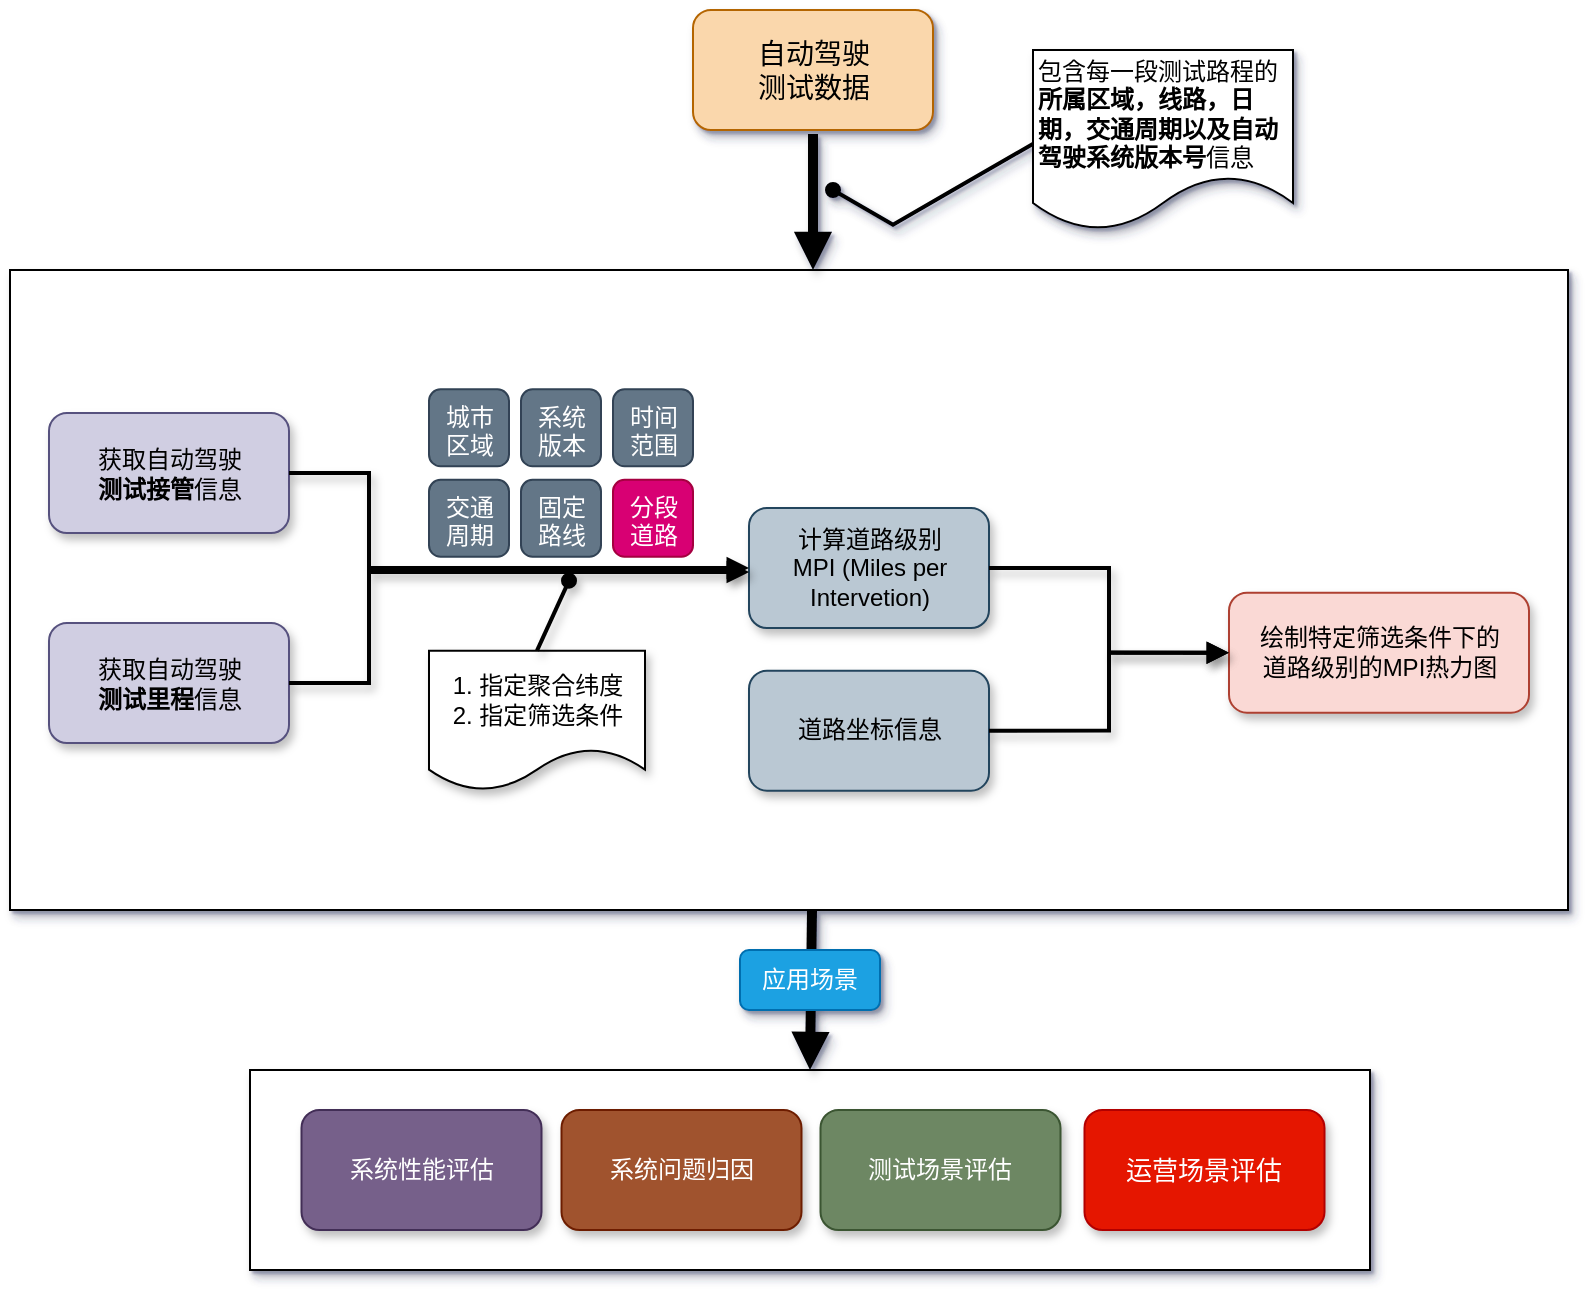 <mxfile version="20.1.3" type="github">
  <diagram id="EjsnJG6Ybaxj8_itxwH3" name="第 1 页">
    <mxGraphModel dx="1954" dy="683" grid="1" gridSize="10" guides="1" tooltips="1" connect="1" arrows="1" fold="0" page="1" pageScale="1" pageWidth="827" pageHeight="1169" background="none" math="1" shadow="1">
      <root>
        <mxCell id="0" />
        <mxCell id="1" parent="0" />
        <mxCell id="ssGUfMZIO7WxVPuY8eG7-69" value="" style="rounded=0;whiteSpace=wrap;html=1;shadow=1;fontSize=12;fontFamily=Helvetica;" vertex="1" parent="1">
          <mxGeometry x="110" y="720" width="560" height="100" as="geometry" />
        </mxCell>
        <mxCell id="ssGUfMZIO7WxVPuY8eG7-1" value="" style="rounded=0;whiteSpace=wrap;html=1;shadow=1;fontSize=12;fontFamily=Helvetica;" vertex="1" parent="1">
          <mxGeometry x="-10" y="320" width="779" height="320" as="geometry" />
        </mxCell>
        <mxCell id="ssGUfMZIO7WxVPuY8eG7-2" value="&lt;div style=&quot;font-size: 14px;&quot;&gt;自动驾驶&lt;/div&gt;&lt;div style=&quot;font-size: 14px;&quot;&gt;测试数据&lt;/div&gt;" style="rounded=1;whiteSpace=wrap;html=1;perimeterSpacing=2;fontSize=14;shadow=1;fillColor=#fad7ac;strokeColor=#b46504;fontFamily=Helvetica;" vertex="1" parent="1">
          <mxGeometry x="331.5" y="190" width="120" height="60" as="geometry" />
        </mxCell>
        <mxCell id="ssGUfMZIO7WxVPuY8eG7-3" value="" style="endArrow=block;html=1;rounded=0;fontSize=12;endFill=1;strokeWidth=5;exitX=0.5;exitY=1;exitDx=0;exitDy=0;shadow=1;fontFamily=Helvetica;" edge="1" parent="1" source="ssGUfMZIO7WxVPuY8eG7-2">
          <mxGeometry width="50" height="50" relative="1" as="geometry">
            <mxPoint x="451.5" y="280" as="sourcePoint" />
            <mxPoint x="391.5" y="320" as="targetPoint" />
            <Array as="points" />
          </mxGeometry>
        </mxCell>
        <mxCell id="ssGUfMZIO7WxVPuY8eG7-4" style="rounded=0;orthogonalLoop=1;jettySize=auto;html=1;exitX=0;exitY=0.5;exitDx=0;exitDy=0;shadow=1;fontSize=12;endArrow=oval;endFill=1;strokeWidth=2;edgeStyle=isometricEdgeStyle;elbow=vertical;fontFamily=Helvetica;" edge="1" parent="1" source="ssGUfMZIO7WxVPuY8eG7-5">
          <mxGeometry relative="1" as="geometry">
            <mxPoint x="401.5" y="280" as="targetPoint" />
            <Array as="points">
              <mxPoint x="461.5" y="280" />
            </Array>
          </mxGeometry>
        </mxCell>
        <mxCell id="ssGUfMZIO7WxVPuY8eG7-5" value="包含每一段测试路程的&lt;b&gt;所属区域，线路，日期，交通周期以及自动驾驶系统版本号&lt;/b&gt;信息" style="shape=document;whiteSpace=wrap;html=1;boundedLbl=1;shadow=1;fontSize=12;align=left;sketch=0;gradientColor=none;fontFamily=Helvetica;" vertex="1" parent="1">
          <mxGeometry x="501.5" y="210" width="130" height="90" as="geometry" />
        </mxCell>
        <mxCell id="ssGUfMZIO7WxVPuY8eG7-7" value="&lt;div&gt;获取自动驾驶&lt;/div&gt;&lt;div&gt;&lt;b&gt;测试接管&lt;/b&gt;信息&lt;br&gt;&lt;/div&gt;" style="rounded=1;whiteSpace=wrap;html=1;shadow=1;fontSize=12;fillColor=#d0cee2;strokeColor=#56517e;fontFamily=Helvetica;" vertex="1" parent="1">
          <mxGeometry x="9.5" y="391.53" width="120" height="60" as="geometry" />
        </mxCell>
        <mxCell id="ssGUfMZIO7WxVPuY8eG7-8" value="&lt;div&gt;获取自动驾驶&lt;/div&gt;&lt;div&gt;&lt;b&gt;测试里程&lt;/b&gt;信息&lt;/div&gt;" style="rounded=1;whiteSpace=wrap;html=1;shadow=1;fontSize=12;fillColor=#d0cee2;strokeColor=#56517e;fontFamily=Helvetica;" vertex="1" parent="1">
          <mxGeometry x="9.5" y="496.53" width="120" height="60" as="geometry" />
        </mxCell>
        <mxCell id="ssGUfMZIO7WxVPuY8eG7-9" value="&lt;div&gt;计算道路级别&lt;/div&gt;&lt;div&gt;MPI (Miles per Intervetion)&lt;/div&gt;" style="rounded=1;whiteSpace=wrap;html=1;shadow=1;fontSize=12;fillColor=#bac8d3;strokeColor=#23445d;fontFamily=Helvetica;" vertex="1" parent="1">
          <mxGeometry x="359.5" y="439.03" width="120" height="60" as="geometry" />
        </mxCell>
        <mxCell id="ssGUfMZIO7WxVPuY8eG7-15" value="&lt;div&gt;绘制特定筛选条件下的&lt;/div&gt;&lt;div&gt;道路级别的MPI热力图&lt;/div&gt;" style="rounded=1;whiteSpace=wrap;html=1;shadow=1;fontSize=12;align=center;fillColor=#fad9d5;strokeColor=#ae4132;fontFamily=Helvetica;" vertex="1" parent="1">
          <mxGeometry x="599.5" y="481.34" width="150" height="60" as="geometry" />
        </mxCell>
        <mxCell id="ssGUfMZIO7WxVPuY8eG7-18" value="" style="endArrow=block;html=1;rounded=0;fontSize=12;endFill=1;strokeWidth=5;exitX=0.5;exitY=1;exitDx=0;exitDy=0;shadow=1;entryX=0.5;entryY=0;entryDx=0;entryDy=0;fontFamily=Helvetica;" edge="1" parent="1" target="ssGUfMZIO7WxVPuY8eG7-69">
          <mxGeometry width="50" height="50" relative="1" as="geometry">
            <mxPoint x="391" y="640" as="sourcePoint" />
            <mxPoint x="391" y="708" as="targetPoint" />
            <Array as="points" />
          </mxGeometry>
        </mxCell>
        <mxCell id="ssGUfMZIO7WxVPuY8eG7-24" value="&lt;div&gt;道路坐标信息&lt;/div&gt;" style="rounded=1;whiteSpace=wrap;html=1;shadow=1;fontSize=12;fillColor=#bac8d3;strokeColor=#23445d;fontFamily=Helvetica;" vertex="1" parent="1">
          <mxGeometry x="359.5" y="520.34" width="120" height="60" as="geometry" />
        </mxCell>
        <mxCell id="ssGUfMZIO7WxVPuY8eG7-32" value="&lt;div&gt;城市&lt;/div&gt;&lt;div&gt;区域&lt;/div&gt;" style="rounded=1;whiteSpace=wrap;html=1;sketch=0;fillColor=#647687;strokeColor=#314354;fontColor=#ffffff;verticalAlign=top;fontFamily=Helvetica;" vertex="1" parent="1">
          <mxGeometry x="199.5" y="379.65" width="40" height="38.5" as="geometry" />
        </mxCell>
        <mxCell id="ssGUfMZIO7WxVPuY8eG7-37" value="&lt;div&gt;1. 指定聚合纬度&lt;/div&gt;&lt;div&gt;2. 指定筛选条件&lt;br&gt;&lt;/div&gt;" style="shape=document;whiteSpace=wrap;html=1;boundedLbl=1;shadow=1;fontSize=12;align=center;fontFamily=Helvetica;" vertex="1" parent="1">
          <mxGeometry x="199.5" y="510.34" width="108" height="70" as="geometry" />
        </mxCell>
        <mxCell id="ssGUfMZIO7WxVPuY8eG7-41" style="rounded=0;orthogonalLoop=1;jettySize=auto;html=1;shadow=1;fontSize=12;endArrow=oval;endFill=1;strokeWidth=2;elbow=vertical;exitX=0.5;exitY=0;exitDx=0;exitDy=0;fontFamily=Helvetica;" edge="1" parent="1" source="ssGUfMZIO7WxVPuY8eG7-37">
          <mxGeometry relative="1" as="geometry">
            <mxPoint x="269.5" y="475.34" as="targetPoint" />
            <mxPoint x="229.5" y="581.03" as="sourcePoint" />
          </mxGeometry>
        </mxCell>
        <mxCell id="ssGUfMZIO7WxVPuY8eG7-44" value="&lt;div&gt;系统&lt;/div&gt;&lt;div&gt;版本&lt;/div&gt;" style="rounded=1;whiteSpace=wrap;html=1;sketch=0;fillColor=#647687;strokeColor=#314354;fontColor=#ffffff;verticalAlign=top;fontFamily=Helvetica;" vertex="1" parent="1">
          <mxGeometry x="245.5" y="379.65" width="40" height="38.5" as="geometry" />
        </mxCell>
        <mxCell id="ssGUfMZIO7WxVPuY8eG7-45" value="&lt;div&gt;时间&lt;/div&gt;&lt;div&gt;范围&lt;/div&gt;" style="rounded=1;whiteSpace=wrap;html=1;sketch=0;fillColor=#647687;strokeColor=#314354;fontColor=#ffffff;verticalAlign=top;fontFamily=Helvetica;" vertex="1" parent="1">
          <mxGeometry x="291.5" y="379.65" width="40" height="38.5" as="geometry" />
        </mxCell>
        <mxCell id="ssGUfMZIO7WxVPuY8eG7-46" value="&lt;div&gt;交通&lt;/div&gt;&lt;div&gt;周期&lt;/div&gt;" style="rounded=1;whiteSpace=wrap;html=1;sketch=0;fillColor=#647687;strokeColor=#314354;fontColor=#ffffff;verticalAlign=top;fontFamily=Helvetica;" vertex="1" parent="1">
          <mxGeometry x="199.5" y="424.9" width="40" height="38.5" as="geometry" />
        </mxCell>
        <mxCell id="ssGUfMZIO7WxVPuY8eG7-47" value="&lt;div&gt;固定&lt;/div&gt;&lt;div&gt;路线&lt;/div&gt;" style="rounded=1;whiteSpace=wrap;html=1;sketch=0;fillColor=#647687;strokeColor=#314354;fontColor=#ffffff;verticalAlign=top;fontFamily=Helvetica;" vertex="1" parent="1">
          <mxGeometry x="245.5" y="424.9" width="40" height="38.5" as="geometry" />
        </mxCell>
        <mxCell id="ssGUfMZIO7WxVPuY8eG7-48" value="&lt;div&gt;分段&lt;/div&gt;&lt;div&gt;道路&lt;/div&gt;" style="rounded=1;whiteSpace=wrap;html=1;sketch=0;fillColor=#d80073;strokeColor=#A50040;fontColor=#ffffff;verticalAlign=top;fontFamily=Helvetica;" vertex="1" parent="1">
          <mxGeometry x="291.5" y="424.9" width="40" height="38.5" as="geometry" />
        </mxCell>
        <mxCell id="ssGUfMZIO7WxVPuY8eG7-50" style="rounded=0;orthogonalLoop=1;jettySize=auto;html=1;exitX=1;exitY=0.5;exitDx=0;exitDy=0;shadow=1;fontSize=12;endArrow=block;endFill=1;strokeWidth=2;entryX=0;entryY=0.5;entryDx=0;entryDy=0;edgeStyle=orthogonalEdgeStyle;fontFamily=Helvetica;" edge="1" parent="1" source="ssGUfMZIO7WxVPuY8eG7-7" target="ssGUfMZIO7WxVPuY8eG7-9">
          <mxGeometry relative="1" as="geometry">
            <mxPoint x="139.5" y="536.53" as="sourcePoint" />
            <mxPoint x="339.5" y="484.03" as="targetPoint" />
            <Array as="points">
              <mxPoint x="169.5" y="422.03" />
              <mxPoint x="169.5" y="469.03" />
            </Array>
          </mxGeometry>
        </mxCell>
        <mxCell id="ssGUfMZIO7WxVPuY8eG7-55" style="edgeStyle=orthogonalEdgeStyle;rounded=0;orthogonalLoop=1;jettySize=auto;html=1;shadow=1;fontSize=12;endArrow=block;endFill=1;strokeWidth=2;fontFamily=Helvetica;" edge="1" parent="1" source="ssGUfMZIO7WxVPuY8eG7-8" target="ssGUfMZIO7WxVPuY8eG7-9">
          <mxGeometry relative="1" as="geometry">
            <mxPoint x="589.5" y="571.03" as="sourcePoint" />
            <mxPoint x="413.5" y="501.03" as="targetPoint" />
            <Array as="points">
              <mxPoint x="169.5" y="527.03" />
              <mxPoint x="169.5" y="471.03" />
            </Array>
          </mxGeometry>
        </mxCell>
        <mxCell id="ssGUfMZIO7WxVPuY8eG7-61" style="rounded=0;orthogonalLoop=1;jettySize=auto;html=1;exitX=1;exitY=0.5;exitDx=0;exitDy=0;shadow=1;fontSize=12;endArrow=block;endFill=1;strokeWidth=2;entryX=0;entryY=0.5;entryDx=0;entryDy=0;edgeStyle=orthogonalEdgeStyle;fontFamily=Helvetica;" edge="1" parent="1" source="ssGUfMZIO7WxVPuY8eG7-9" target="ssGUfMZIO7WxVPuY8eG7-15">
          <mxGeometry relative="1" as="geometry">
            <mxPoint x="499.5" y="489.03" as="sourcePoint" />
            <mxPoint x="609.5" y="515.34" as="targetPoint" />
          </mxGeometry>
        </mxCell>
        <mxCell id="ssGUfMZIO7WxVPuY8eG7-62" style="rounded=0;orthogonalLoop=1;jettySize=auto;html=1;exitX=1;exitY=0.5;exitDx=0;exitDy=0;shadow=1;fontSize=12;endArrow=block;endFill=1;strokeWidth=2;entryX=0;entryY=0.5;entryDx=0;entryDy=0;edgeStyle=orthogonalEdgeStyle;fontFamily=Helvetica;" edge="1" parent="1" source="ssGUfMZIO7WxVPuY8eG7-24" target="ssGUfMZIO7WxVPuY8eG7-15">
          <mxGeometry relative="1" as="geometry">
            <mxPoint x="489.5" y="479.03" as="sourcePoint" />
            <mxPoint x="619.5" y="525.34" as="targetPoint" />
          </mxGeometry>
        </mxCell>
        <mxCell id="ssGUfMZIO7WxVPuY8eG7-65" value="&lt;span style=&quot;&quot; class=&quot;ql-author-355949 ql-size-12&quot;&gt;系统性能评估&lt;/span&gt;&lt;span style=&quot;&quot; class=&quot;ql-size-12 ql-author-355949&quot;&gt;&lt;br&gt;&lt;/span&gt;" style="rounded=1;whiteSpace=wrap;html=1;shadow=1;fontSize=12;fillColor=#76608a;strokeColor=#432D57;fontColor=#ffffff;fontFamily=Helvetica;" vertex="1" parent="1">
          <mxGeometry x="135.75" y="740" width="120" height="60" as="geometry" />
        </mxCell>
        <mxCell id="ssGUfMZIO7WxVPuY8eG7-66" value="&lt;span style=&quot;&quot; class=&quot;ql-size-12 ql-author-355949&quot;&gt;系统问题归因&lt;/span&gt;&lt;span style=&quot;&quot; class=&quot;ql-author-355949 ql-size-12&quot;&gt;&lt;br&gt;&lt;/span&gt;" style="rounded=1;whiteSpace=wrap;html=1;shadow=1;fontSize=12;fillColor=#a0522d;strokeColor=#6D1F00;fontColor=#ffffff;fontFamily=Helvetica;" vertex="1" parent="1">
          <mxGeometry x="265.75" y="740" width="120" height="60" as="geometry" />
        </mxCell>
        <mxCell id="ssGUfMZIO7WxVPuY8eG7-67" value="&lt;span style=&quot;&quot; class=&quot;ql-author-355949 ql-size-12&quot;&gt;测试场景评估&lt;/span&gt;" style="rounded=1;whiteSpace=wrap;html=1;shadow=1;fontSize=12;fillColor=#6d8764;strokeColor=#3A5431;fontColor=#ffffff;fontFamily=Helvetica;" vertex="1" parent="1">
          <mxGeometry x="395.25" y="740" width="120" height="60" as="geometry" />
        </mxCell>
        <mxCell id="ssGUfMZIO7WxVPuY8eG7-68" value="&lt;font style=&quot;font-size: 13px;&quot;&gt;&lt;span data-shimo-docs=&quot;[[20,&amp;quot;自动驾驶系统性能评估&amp;quot;,&amp;quot;27:\&amp;quot;12\&amp;quot;&amp;quot;],[20,&amp;quot;\n&amp;quot;,&amp;quot;24:\&amp;quot;YIA0\&amp;quot;|27:\&amp;quot;12\&amp;quot;|33:1|ordered:\&amp;quot;decimal\&amp;quot;&amp;quot;],[20,&amp;quot;自动驾驶系统问题归因&amp;quot;,&amp;quot;27:\&amp;quot;12\&amp;quot;&amp;quot;],[20,&amp;quot;\n&amp;quot;,&amp;quot;24:\&amp;quot;DntZ\&amp;quot;|27:\&amp;quot;12\&amp;quot;|33:1|ordered:\&amp;quot;decimal\&amp;quot;&amp;quot;],[20,&amp;quot;自动驾驶测试场景评估&amp;quot;,&amp;quot;27:\&amp;quot;12\&amp;quot;&amp;quot;],[20,&amp;quot;\n&amp;quot;,&amp;quot;24:\&amp;quot;F8wu\&amp;quot;|27:\&amp;quot;12\&amp;quot;|33:1|ordered:\&amp;quot;decimal\&amp;quot;&amp;quot;],[20,&amp;quot;自动驾驶运营场景评估&amp;quot;,&amp;quot;27:\&amp;quot;12\&amp;quot;&amp;quot;],[20,&amp;quot;\n&amp;quot;,&amp;quot;24:\&amp;quot;8r8H\&amp;quot;|27:\&amp;quot;12\&amp;quot;|33:1|ordered:\&amp;quot;decimal\&amp;quot;&amp;quot;]]&quot;&gt;&lt;span style=&quot;&quot; class=&quot;ql-size-12 ql-author-355949&quot;&gt;运营场景评估&lt;/span&gt;&lt;/span&gt;&lt;/font&gt;" style="rounded=1;whiteSpace=wrap;html=1;shadow=1;fontSize=12;fillColor=#e51400;strokeColor=#B20000;fontColor=#ffffff;fontFamily=Helvetica;" vertex="1" parent="1">
          <mxGeometry x="527.25" y="740" width="120" height="60" as="geometry" />
        </mxCell>
        <mxCell id="ssGUfMZIO7WxVPuY8eG7-71" value="应用场景" style="rounded=1;whiteSpace=wrap;html=1;shadow=1;fontSize=12;fillColor=#1ba1e2;strokeColor=#006EAF;fontColor=#ffffff;fontFamily=Helvetica;" vertex="1" parent="1">
          <mxGeometry x="355" y="660" width="70" height="30" as="geometry" />
        </mxCell>
      </root>
    </mxGraphModel>
  </diagram>
</mxfile>

